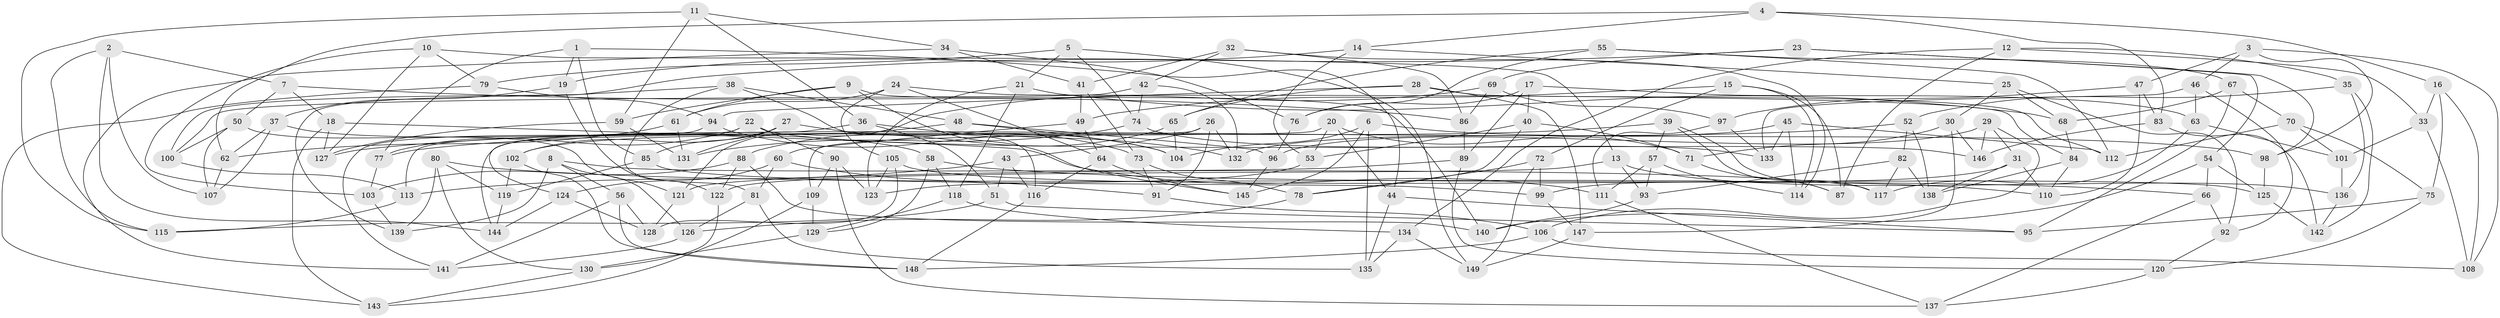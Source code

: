// Generated by graph-tools (version 1.1) at 2025/57/03/09/25 04:57:35]
// undirected, 149 vertices, 298 edges
graph export_dot {
graph [start="1"]
  node [color=gray90,style=filled];
  1;
  2;
  3;
  4;
  5;
  6;
  7;
  8;
  9;
  10;
  11;
  12;
  13;
  14;
  15;
  16;
  17;
  18;
  19;
  20;
  21;
  22;
  23;
  24;
  25;
  26;
  27;
  28;
  29;
  30;
  31;
  32;
  33;
  34;
  35;
  36;
  37;
  38;
  39;
  40;
  41;
  42;
  43;
  44;
  45;
  46;
  47;
  48;
  49;
  50;
  51;
  52;
  53;
  54;
  55;
  56;
  57;
  58;
  59;
  60;
  61;
  62;
  63;
  64;
  65;
  66;
  67;
  68;
  69;
  70;
  71;
  72;
  73;
  74;
  75;
  76;
  77;
  78;
  79;
  80;
  81;
  82;
  83;
  84;
  85;
  86;
  87;
  88;
  89;
  90;
  91;
  92;
  93;
  94;
  95;
  96;
  97;
  98;
  99;
  100;
  101;
  102;
  103;
  104;
  105;
  106;
  107;
  108;
  109;
  110;
  111;
  112;
  113;
  114;
  115;
  116;
  117;
  118;
  119;
  120;
  121;
  122;
  123;
  124;
  125;
  126;
  127;
  128;
  129;
  130;
  131;
  132;
  133;
  134;
  135;
  136;
  137;
  138;
  139;
  140;
  141;
  142;
  143;
  144;
  145;
  146;
  147;
  148;
  149;
  1 -- 19;
  1 -- 77;
  1 -- 85;
  1 -- 44;
  2 -- 7;
  2 -- 115;
  2 -- 107;
  2 -- 144;
  3 -- 46;
  3 -- 108;
  3 -- 47;
  3 -- 98;
  4 -- 83;
  4 -- 14;
  4 -- 62;
  4 -- 16;
  5 -- 79;
  5 -- 74;
  5 -- 149;
  5 -- 21;
  6 -- 135;
  6 -- 98;
  6 -- 104;
  6 -- 145;
  7 -- 50;
  7 -- 18;
  7 -- 86;
  8 -- 117;
  8 -- 56;
  8 -- 139;
  8 -- 126;
  9 -- 140;
  9 -- 145;
  9 -- 61;
  9 -- 59;
  10 -- 103;
  10 -- 13;
  10 -- 79;
  10 -- 127;
  11 -- 34;
  11 -- 59;
  11 -- 36;
  11 -- 115;
  12 -- 33;
  12 -- 35;
  12 -- 87;
  12 -- 134;
  13 -- 93;
  13 -- 136;
  13 -- 122;
  14 -- 25;
  14 -- 53;
  14 -- 19;
  15 -- 87;
  15 -- 72;
  15 -- 114;
  15 -- 49;
  16 -- 33;
  16 -- 108;
  16 -- 75;
  17 -- 76;
  17 -- 89;
  17 -- 63;
  17 -- 40;
  18 -- 127;
  18 -- 143;
  18 -- 111;
  19 -- 37;
  19 -- 122;
  20 -- 53;
  20 -- 71;
  20 -- 109;
  20 -- 44;
  21 -- 123;
  21 -- 118;
  21 -- 68;
  22 -- 90;
  22 -- 124;
  22 -- 77;
  22 -- 146;
  23 -- 98;
  23 -- 54;
  23 -- 69;
  23 -- 139;
  24 -- 84;
  24 -- 61;
  24 -- 64;
  24 -- 105;
  25 -- 92;
  25 -- 30;
  25 -- 68;
  26 -- 132;
  26 -- 91;
  26 -- 113;
  26 -- 43;
  27 -- 102;
  27 -- 73;
  27 -- 131;
  27 -- 85;
  28 -- 112;
  28 -- 94;
  28 -- 147;
  28 -- 65;
  29 -- 146;
  29 -- 106;
  29 -- 31;
  29 -- 96;
  30 -- 71;
  30 -- 147;
  30 -- 146;
  31 -- 138;
  31 -- 99;
  31 -- 110;
  32 -- 41;
  32 -- 42;
  32 -- 86;
  32 -- 114;
  33 -- 101;
  33 -- 108;
  34 -- 76;
  34 -- 141;
  34 -- 41;
  35 -- 52;
  35 -- 136;
  35 -- 142;
  36 -- 51;
  36 -- 144;
  36 -- 132;
  37 -- 62;
  37 -- 58;
  37 -- 107;
  38 -- 116;
  38 -- 81;
  38 -- 48;
  38 -- 100;
  39 -- 77;
  39 -- 117;
  39 -- 87;
  39 -- 57;
  40 -- 71;
  40 -- 78;
  40 -- 53;
  41 -- 49;
  41 -- 73;
  42 -- 132;
  42 -- 74;
  42 -- 100;
  43 -- 51;
  43 -- 116;
  43 -- 113;
  44 -- 95;
  44 -- 135;
  45 -- 133;
  45 -- 114;
  45 -- 112;
  45 -- 132;
  46 -- 92;
  46 -- 133;
  46 -- 63;
  47 -- 83;
  47 -- 110;
  47 -- 97;
  48 -- 104;
  48 -- 96;
  48 -- 102;
  49 -- 60;
  49 -- 64;
  50 -- 107;
  50 -- 100;
  50 -- 121;
  51 -- 95;
  51 -- 115;
  52 -- 138;
  52 -- 127;
  52 -- 82;
  53 -- 123;
  54 -- 125;
  54 -- 66;
  54 -- 140;
  55 -- 76;
  55 -- 65;
  55 -- 67;
  55 -- 112;
  56 -- 148;
  56 -- 128;
  56 -- 141;
  57 -- 114;
  57 -- 93;
  57 -- 111;
  58 -- 129;
  58 -- 118;
  58 -- 66;
  59 -- 131;
  59 -- 127;
  60 -- 91;
  60 -- 81;
  60 -- 124;
  61 -- 131;
  61 -- 62;
  62 -- 107;
  63 -- 117;
  63 -- 101;
  64 -- 116;
  64 -- 145;
  65 -- 88;
  65 -- 104;
  66 -- 92;
  66 -- 137;
  67 -- 95;
  67 -- 70;
  67 -- 68;
  68 -- 84;
  69 -- 121;
  69 -- 86;
  69 -- 97;
  70 -- 75;
  70 -- 112;
  70 -- 101;
  71 -- 87;
  72 -- 99;
  72 -- 149;
  72 -- 78;
  73 -- 78;
  73 -- 91;
  74 -- 133;
  74 -- 131;
  75 -- 95;
  75 -- 120;
  76 -- 96;
  77 -- 103;
  78 -- 126;
  79 -- 143;
  79 -- 94;
  80 -- 139;
  80 -- 119;
  80 -- 110;
  80 -- 130;
  81 -- 135;
  81 -- 126;
  82 -- 93;
  82 -- 117;
  82 -- 138;
  83 -- 146;
  83 -- 142;
  84 -- 138;
  84 -- 110;
  85 -- 99;
  85 -- 119;
  86 -- 89;
  88 -- 140;
  88 -- 103;
  88 -- 122;
  89 -- 121;
  89 -- 120;
  90 -- 109;
  90 -- 137;
  90 -- 123;
  91 -- 106;
  92 -- 120;
  93 -- 140;
  94 -- 141;
  94 -- 104;
  96 -- 145;
  97 -- 133;
  97 -- 111;
  98 -- 125;
  99 -- 147;
  100 -- 113;
  101 -- 136;
  102 -- 148;
  102 -- 119;
  103 -- 139;
  105 -- 128;
  105 -- 123;
  105 -- 125;
  106 -- 148;
  106 -- 108;
  109 -- 143;
  109 -- 129;
  111 -- 137;
  113 -- 115;
  116 -- 148;
  118 -- 129;
  118 -- 134;
  119 -- 144;
  120 -- 137;
  121 -- 128;
  122 -- 130;
  124 -- 128;
  124 -- 144;
  125 -- 142;
  126 -- 141;
  129 -- 130;
  130 -- 143;
  134 -- 149;
  134 -- 135;
  136 -- 142;
  147 -- 149;
}
